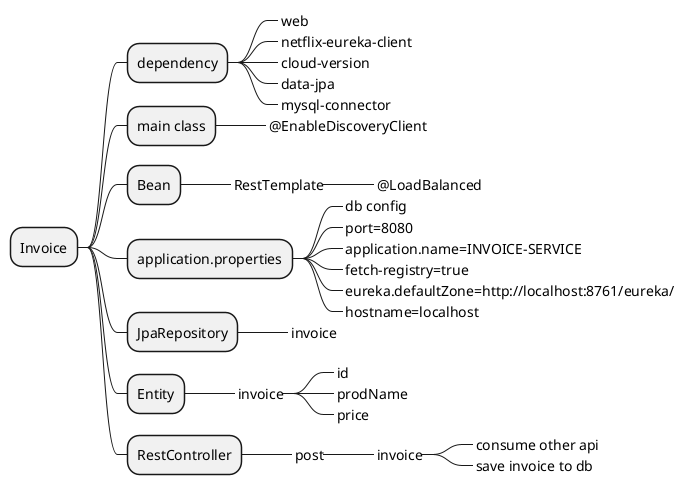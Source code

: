 @startmindmap

* Invoice
** dependency
***_ web
***_ netflix-eureka-client
***_ cloud-version
***_ data-jpa
***_ mysql-connector

** main class
***_ @EnableDiscoveryClient

** Bean
***_ RestTemplate
****_ @LoadBalanced


** application.properties
***_ db config
***_ port=8080
***_ application.name=INVOICE-SERVICE
***_ fetch-registry=true
***_ eureka.defaultZone=http://localhost:8761/eureka/
***_ hostname=localhost

** JpaRepository
***_ invoice

** Entity
***_ invoice
****_ id
****_ prodName
****_ price

** RestController
***_ post
****_ invoice
*****_ consume other api
*****_ save invoice to db




@endmindmap
